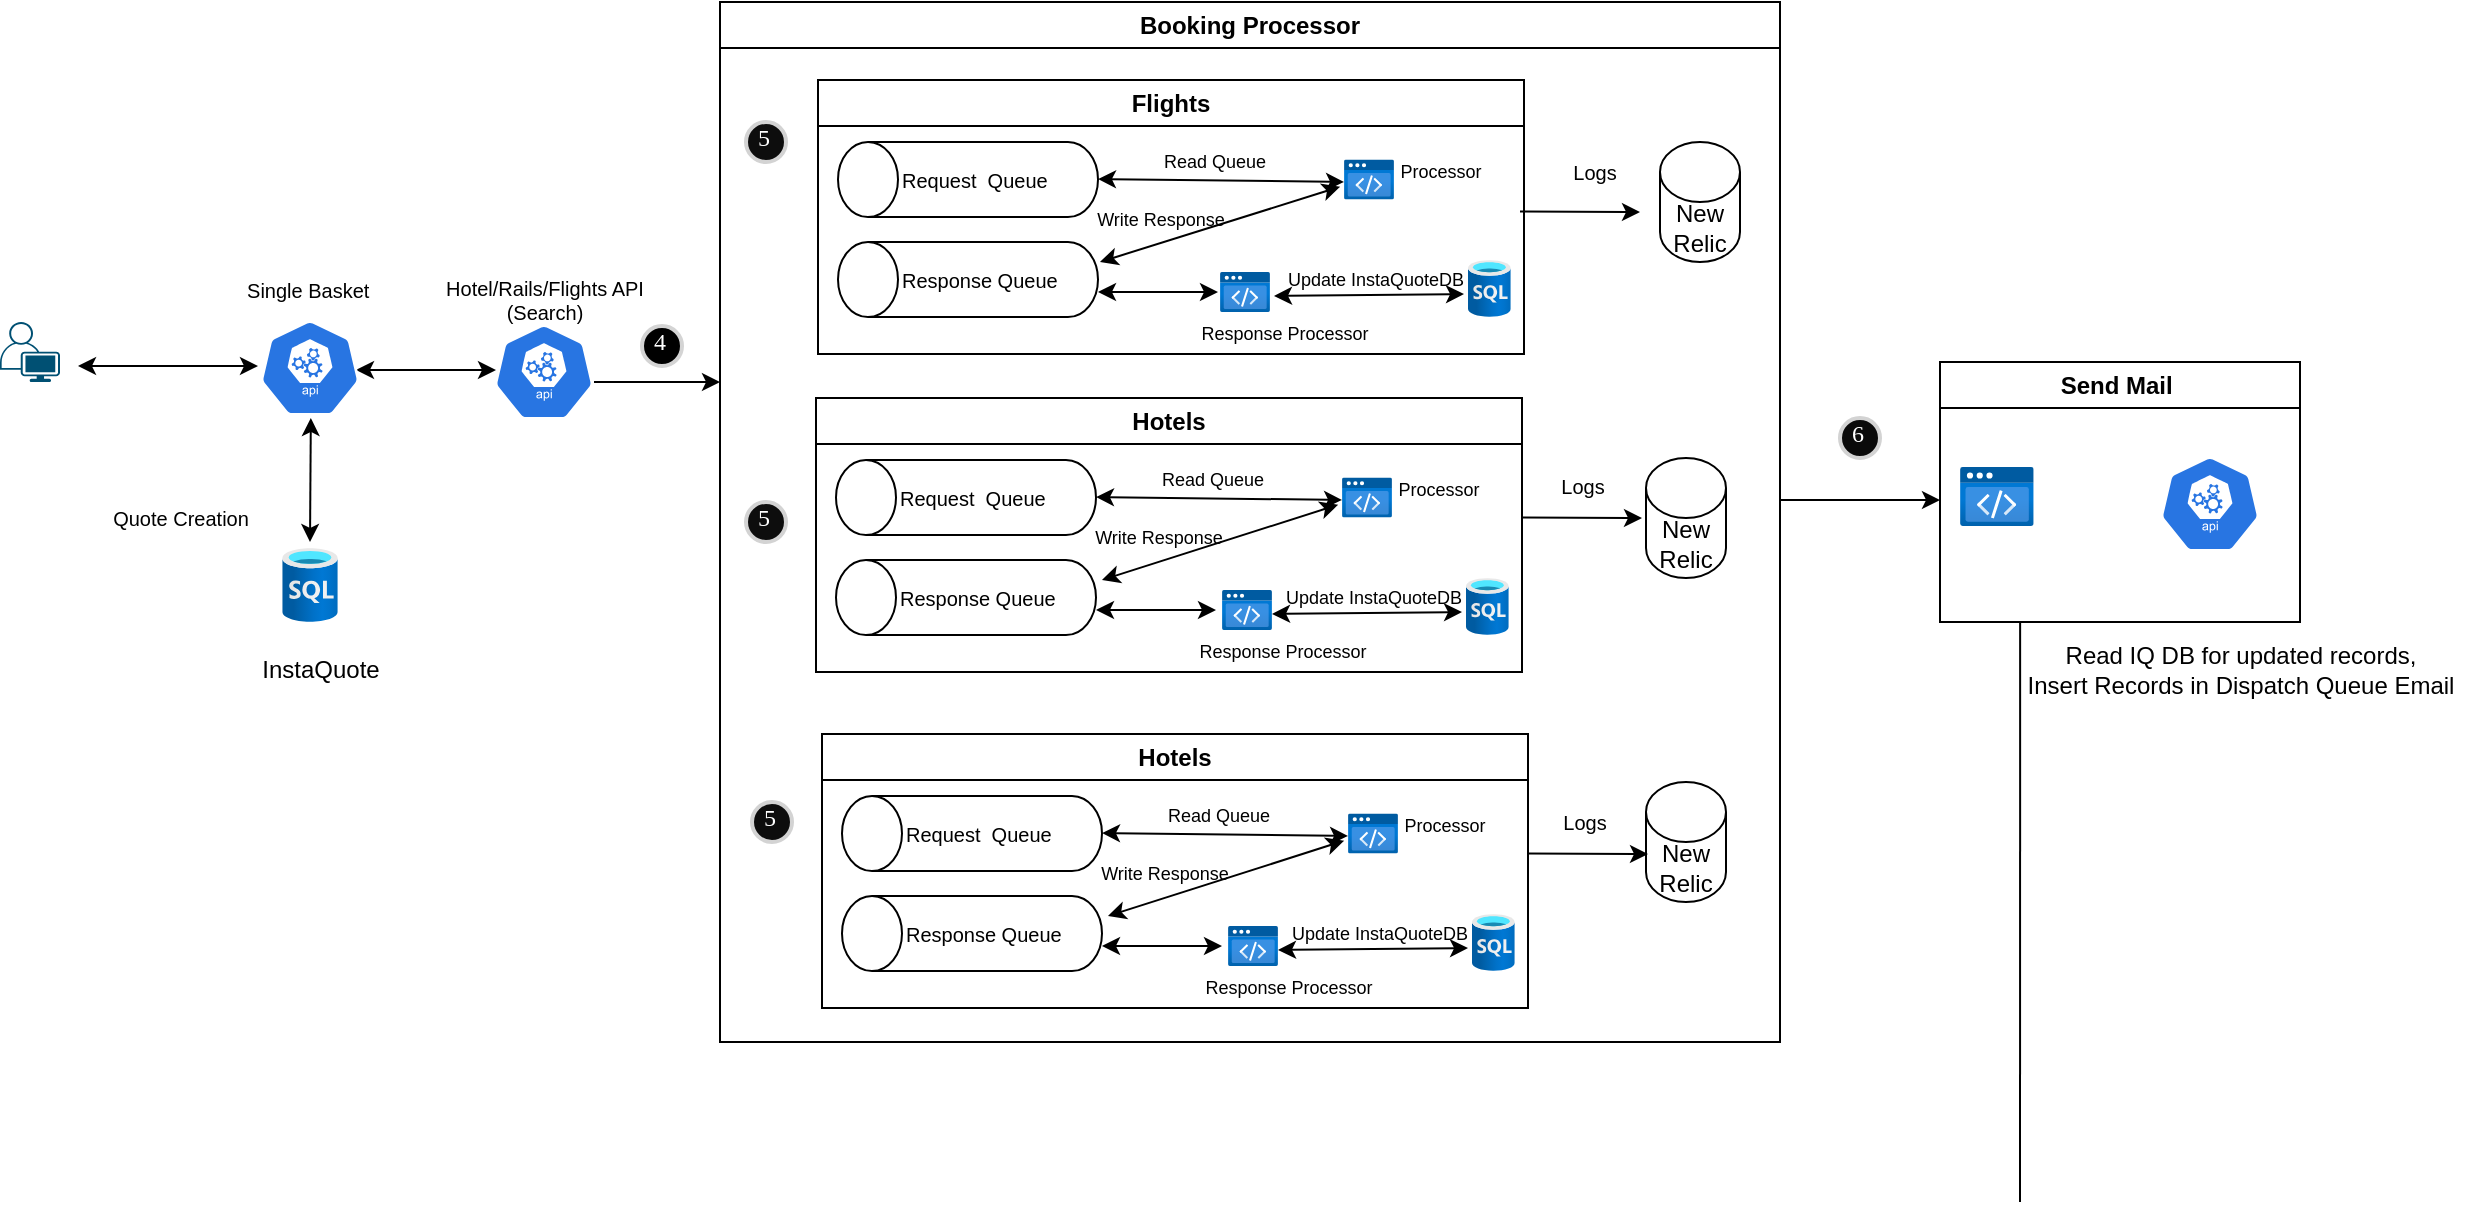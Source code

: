 <mxfile version="21.6.1" type="github">
  <diagram name="Page-1" id="FbxrqBaNDIRw1INJLC_C">
    <mxGraphModel dx="1304" dy="609" grid="1" gridSize="10" guides="1" tooltips="1" connect="1" arrows="1" fold="1" page="1" pageScale="1" pageWidth="1600" pageHeight="900" math="0" shadow="0">
      <root>
        <mxCell id="0" />
        <mxCell id="1" parent="0" />
        <mxCell id="jMU1ia0-qKuCmF8YuJTu-4" value="" style="points=[[0.35,0,0],[0.98,0.51,0],[1,0.71,0],[0.67,1,0],[0,0.795,0],[0,0.65,0]];verticalLabelPosition=bottom;sketch=0;html=1;verticalAlign=top;aspect=fixed;align=center;pointerEvents=1;shape=mxgraph.cisco19.user;fillColor=#005073;strokeColor=none;" vertex="1" parent="1">
          <mxGeometry x="30" y="230" width="30" height="30" as="geometry" />
        </mxCell>
        <mxCell id="jMU1ia0-qKuCmF8YuJTu-32" value="" style="endArrow=classic;startArrow=classic;html=1;rounded=0;entryX=0.607;entryY=1.013;entryDx=0;entryDy=0;entryPerimeter=0;" edge="1" parent="1">
          <mxGeometry width="50" height="50" relative="1" as="geometry">
            <mxPoint x="185" y="340" as="sourcePoint" />
            <mxPoint x="185.42" y="277.995" as="targetPoint" />
          </mxGeometry>
        </mxCell>
        <mxCell id="jMU1ia0-qKuCmF8YuJTu-34" value="" style="endArrow=classic;startArrow=classic;html=1;rounded=0;" edge="1" parent="1">
          <mxGeometry width="50" height="50" relative="1" as="geometry">
            <mxPoint x="69" y="252" as="sourcePoint" />
            <mxPoint x="159" y="252" as="targetPoint" />
          </mxGeometry>
        </mxCell>
        <mxCell id="jMU1ia0-qKuCmF8YuJTu-47" value="" style="endArrow=classic;startArrow=classic;html=1;rounded=0;" edge="1" parent="1">
          <mxGeometry width="50" height="50" relative="1" as="geometry">
            <mxPoint x="208" y="254" as="sourcePoint" />
            <mxPoint x="278" y="254" as="targetPoint" />
          </mxGeometry>
        </mxCell>
        <mxCell id="jMU1ia0-qKuCmF8YuJTu-65" value="Quote Creation" style="text;html=1;align=center;verticalAlign=middle;resizable=0;points=[];autosize=1;strokeColor=none;fillColor=none;fontSize=10;" vertex="1" parent="1">
          <mxGeometry x="75" y="313" width="90" height="30" as="geometry" />
        </mxCell>
        <mxCell id="jMU1ia0-qKuCmF8YuJTu-71" value="Booking Processor" style="swimlane;whiteSpace=wrap;html=1;" vertex="1" parent="1">
          <mxGeometry x="390" y="70" width="530" height="520" as="geometry" />
        </mxCell>
        <mxCell id="jMU1ia0-qKuCmF8YuJTu-115" value="Flights" style="swimlane;whiteSpace=wrap;html=1;fontSize=12;" vertex="1" parent="jMU1ia0-qKuCmF8YuJTu-71">
          <mxGeometry x="49" y="39" width="353" height="137" as="geometry" />
        </mxCell>
        <mxCell id="jMU1ia0-qKuCmF8YuJTu-119" value="&lt;font style=&quot;font-size: 10px;&quot;&gt;Request&amp;nbsp; Queue&lt;span style=&quot;white-space: pre;&quot;&gt;&#x9;&lt;/span&gt;&lt;/font&gt;" style="shape=cylinder3;whiteSpace=wrap;html=1;boundedLbl=1;backgroundOutline=1;size=15;direction=north;align=left;" vertex="1" parent="jMU1ia0-qKuCmF8YuJTu-115">
          <mxGeometry x="10" y="31" width="130" height="37.5" as="geometry" />
        </mxCell>
        <mxCell id="jMU1ia0-qKuCmF8YuJTu-121" value="&lt;span style=&quot;font-size: 10px;&quot;&gt;Response Queue&lt;/span&gt;" style="shape=cylinder3;whiteSpace=wrap;html=1;boundedLbl=1;backgroundOutline=1;size=15;direction=north;align=left;" vertex="1" parent="jMU1ia0-qKuCmF8YuJTu-115">
          <mxGeometry x="10" y="81" width="130" height="37.5" as="geometry" />
        </mxCell>
        <mxCell id="jMU1ia0-qKuCmF8YuJTu-125" value="" style="image;aspect=fixed;html=1;points=[];align=center;fontSize=12;image=img/lib/azure2/preview/Static_Apps.svg;" vertex="1" parent="jMU1ia0-qKuCmF8YuJTu-115">
          <mxGeometry x="263" y="39.75" width="25" height="20" as="geometry" />
        </mxCell>
        <mxCell id="jMU1ia0-qKuCmF8YuJTu-127" value="" style="endArrow=classic;startArrow=classic;html=1;rounded=0;" edge="1" parent="jMU1ia0-qKuCmF8YuJTu-115">
          <mxGeometry width="50" height="50" relative="1" as="geometry">
            <mxPoint x="140" y="49.5" as="sourcePoint" />
            <mxPoint x="263" y="51" as="targetPoint" />
          </mxGeometry>
        </mxCell>
        <mxCell id="jMU1ia0-qKuCmF8YuJTu-128" value="" style="endArrow=classic;startArrow=classic;html=1;rounded=0;" edge="1" parent="jMU1ia0-qKuCmF8YuJTu-115">
          <mxGeometry width="50" height="50" relative="1" as="geometry">
            <mxPoint x="140" y="106" as="sourcePoint" />
            <mxPoint x="200" y="106" as="targetPoint" />
          </mxGeometry>
        </mxCell>
        <mxCell id="jMU1ia0-qKuCmF8YuJTu-131" value="" style="image;aspect=fixed;html=1;points=[];align=center;fontSize=12;image=img/lib/azure2/preview/Time_Series_Data_Sets.svg;" vertex="1" parent="jMU1ia0-qKuCmF8YuJTu-115">
          <mxGeometry x="325" y="90" width="21.38" height="28.5" as="geometry" />
        </mxCell>
        <mxCell id="jMU1ia0-qKuCmF8YuJTu-132" value="" style="endArrow=classic;startArrow=classic;html=1;rounded=0;" edge="1" parent="jMU1ia0-qKuCmF8YuJTu-115">
          <mxGeometry width="50" height="50" relative="1" as="geometry">
            <mxPoint x="228" y="107.96" as="sourcePoint" />
            <mxPoint x="323" y="107" as="targetPoint" />
          </mxGeometry>
        </mxCell>
        <mxCell id="jMU1ia0-qKuCmF8YuJTu-137" value="&lt;font style=&quot;font-size: 9px;&quot;&gt;Processor&lt;/font&gt;" style="text;html=1;align=center;verticalAlign=middle;resizable=0;points=[];autosize=1;strokeColor=none;fillColor=none;fontSize=9;" vertex="1" parent="jMU1ia0-qKuCmF8YuJTu-115">
          <mxGeometry x="281" y="36" width="60" height="20" as="geometry" />
        </mxCell>
        <mxCell id="jMU1ia0-qKuCmF8YuJTu-138" value="Update InstaQuoteDB" style="text;html=1;align=left;verticalAlign=middle;resizable=0;points=[];autosize=1;strokeColor=none;fillColor=none;fontSize=9;" vertex="1" parent="jMU1ia0-qKuCmF8YuJTu-115">
          <mxGeometry x="233" y="90" width="110" height="20" as="geometry" />
        </mxCell>
        <mxCell id="jMU1ia0-qKuCmF8YuJTu-139" value="Read Queue" style="text;html=1;align=center;verticalAlign=middle;resizable=0;points=[];autosize=1;strokeColor=none;fillColor=none;fontSize=9;" vertex="1" parent="jMU1ia0-qKuCmF8YuJTu-115">
          <mxGeometry x="163" y="31" width="70" height="20" as="geometry" />
        </mxCell>
        <mxCell id="jMU1ia0-qKuCmF8YuJTu-140" value="Write Response" style="text;html=1;align=center;verticalAlign=middle;resizable=0;points=[];autosize=1;strokeColor=none;fillColor=none;fontSize=9;" vertex="1" parent="jMU1ia0-qKuCmF8YuJTu-115">
          <mxGeometry x="126" y="59.75" width="90" height="20" as="geometry" />
        </mxCell>
        <mxCell id="jMU1ia0-qKuCmF8YuJTu-141" value="Response Processor" style="text;html=1;align=center;verticalAlign=middle;resizable=0;points=[];autosize=1;strokeColor=none;fillColor=none;fontSize=9;" vertex="1" parent="jMU1ia0-qKuCmF8YuJTu-115">
          <mxGeometry x="178" y="117" width="110" height="20" as="geometry" />
        </mxCell>
        <mxCell id="jMU1ia0-qKuCmF8YuJTu-142" value="" style="endArrow=classic;html=1;rounded=0;" edge="1" parent="jMU1ia0-qKuCmF8YuJTu-71">
          <mxGeometry width="50" height="50" relative="1" as="geometry">
            <mxPoint x="400" y="104.75" as="sourcePoint" />
            <mxPoint x="460" y="105" as="targetPoint" />
          </mxGeometry>
        </mxCell>
        <mxCell id="jMU1ia0-qKuCmF8YuJTu-182" value="5" style="ellipse;whiteSpace=wrap;html=1;aspect=fixed;strokeWidth=2;fontFamily=Tahoma;spacingBottom=4;spacingRight=2;strokeColor=#d3d3d3;fillColor=#0d0d0d;fontColor=#ffffff;" vertex="1" parent="jMU1ia0-qKuCmF8YuJTu-71">
          <mxGeometry x="13" y="60" width="20" height="20" as="geometry" />
        </mxCell>
        <mxCell id="jMU1ia0-qKuCmF8YuJTu-184" value="5" style="ellipse;whiteSpace=wrap;html=1;aspect=fixed;strokeWidth=2;fontFamily=Tahoma;spacingBottom=4;spacingRight=2;strokeColor=#d3d3d3;fillColor=#0d0d0d;fontColor=#ffffff;" vertex="1" parent="jMU1ia0-qKuCmF8YuJTu-71">
          <mxGeometry x="13" y="250" width="20" height="20" as="geometry" />
        </mxCell>
        <mxCell id="jMU1ia0-qKuCmF8YuJTu-185" value="5" style="ellipse;whiteSpace=wrap;html=1;aspect=fixed;strokeWidth=2;fontFamily=Tahoma;spacingBottom=4;spacingRight=2;strokeColor=#d3d3d3;fillColor=#0d0d0d;fontColor=#ffffff;" vertex="1" parent="jMU1ia0-qKuCmF8YuJTu-71">
          <mxGeometry x="16" y="400" width="20" height="20" as="geometry" />
        </mxCell>
        <mxCell id="jMU1ia0-qKuCmF8YuJTu-186" value="New Relic" style="shape=cylinder3;whiteSpace=wrap;html=1;boundedLbl=1;backgroundOutline=1;size=15;" vertex="1" parent="jMU1ia0-qKuCmF8YuJTu-71">
          <mxGeometry x="463" y="228" width="40" height="60" as="geometry" />
        </mxCell>
        <mxCell id="jMU1ia0-qKuCmF8YuJTu-187" value="New Relic" style="shape=cylinder3;whiteSpace=wrap;html=1;boundedLbl=1;backgroundOutline=1;size=15;" vertex="1" parent="jMU1ia0-qKuCmF8YuJTu-71">
          <mxGeometry x="470" y="70" width="40" height="60" as="geometry" />
        </mxCell>
        <mxCell id="jMU1ia0-qKuCmF8YuJTu-190" value="New Relic" style="shape=cylinder3;whiteSpace=wrap;html=1;boundedLbl=1;backgroundOutline=1;size=15;" vertex="1" parent="jMU1ia0-qKuCmF8YuJTu-71">
          <mxGeometry x="463" y="390" width="40" height="60" as="geometry" />
        </mxCell>
        <mxCell id="jMU1ia0-qKuCmF8YuJTu-94" value="" style="sketch=0;html=1;dashed=0;whitespace=wrap;fillColor=#2875E2;strokeColor=#ffffff;points=[[0.005,0.63,0],[0.1,0.2,0],[0.9,0.2,0],[0.5,0,0],[0.995,0.63,0],[0.72,0.99,0],[0.5,1,0],[0.28,0.99,0]];verticalLabelPosition=bottom;align=center;verticalAlign=top;shape=mxgraph.kubernetes.icon;prIcon=api" vertex="1" parent="1">
          <mxGeometry x="160" y="229" width="50" height="48" as="geometry" />
        </mxCell>
        <mxCell id="jMU1ia0-qKuCmF8YuJTu-95" value="Single Basket&amp;nbsp;" style="text;html=1;align=center;verticalAlign=middle;resizable=0;points=[];autosize=1;strokeColor=none;fillColor=none;fontSize=10;" vertex="1" parent="1">
          <mxGeometry x="140" y="199" width="90" height="30" as="geometry" />
        </mxCell>
        <mxCell id="jMU1ia0-qKuCmF8YuJTu-96" value="" style="sketch=0;html=1;dashed=0;whitespace=wrap;fillColor=#2875E2;strokeColor=#ffffff;points=[[0.005,0.63,0],[0.1,0.2,0],[0.9,0.2,0],[0.5,0,0],[0.995,0.63,0],[0.72,0.99,0],[0.5,1,0],[0.28,0.99,0]];verticalLabelPosition=bottom;align=center;verticalAlign=top;shape=mxgraph.kubernetes.icon;prIcon=api" vertex="1" parent="1">
          <mxGeometry x="277" y="231" width="50" height="48" as="geometry" />
        </mxCell>
        <mxCell id="jMU1ia0-qKuCmF8YuJTu-97" value="Hotel/Rails/Flights API &lt;br&gt;(Search)" style="text;html=1;align=center;verticalAlign=middle;resizable=0;points=[];autosize=1;strokeColor=none;fillColor=none;fontSize=10;" vertex="1" parent="1">
          <mxGeometry x="242" y="199" width="120" height="40" as="geometry" />
        </mxCell>
        <mxCell id="jMU1ia0-qKuCmF8YuJTu-100" value="" style="shape=image;html=1;verticalAlign=top;verticalLabelPosition=bottom;labelBackgroundColor=#ffffff;imageAspect=0;aspect=fixed;image=https://cdn0.iconfinder.com/data/icons/phosphor-fill-vol-3/256/number-circle-one-fill-128.png" vertex="1" parent="1">
          <mxGeometry x="86" y="229" width="20" height="20" as="geometry" />
        </mxCell>
        <mxCell id="jMU1ia0-qKuCmF8YuJTu-101" value="" style="shape=image;html=1;verticalAlign=top;verticalLabelPosition=bottom;labelBackgroundColor=#ffffff;imageAspect=0;aspect=fixed;image=https://cdn0.iconfinder.com/data/icons/phosphor-fill-vol-3/256/number-circle-two-fill-128.png" vertex="1" parent="1">
          <mxGeometry x="230" y="229" width="20" height="20" as="geometry" />
        </mxCell>
        <mxCell id="jMU1ia0-qKuCmF8YuJTu-103" value="" style="shape=image;html=1;verticalAlign=top;verticalLabelPosition=bottom;labelBackgroundColor=#ffffff;imageAspect=0;aspect=fixed;image=https://cdn0.iconfinder.com/data/icons/phosphor-fill-vol-3/256/number-circle-three-fill-128.png" vertex="1" parent="1">
          <mxGeometry x="160" y="300" width="20" height="20" as="geometry" />
        </mxCell>
        <mxCell id="jMU1ia0-qKuCmF8YuJTu-109" value="4" style="ellipse;whiteSpace=wrap;html=1;aspect=fixed;strokeWidth=2;fontFamily=Tahoma;spacingBottom=4;spacingRight=2;strokeColor=#d4d4d4;fontColor=#ffffff;fillStyle=solid;fillColor=#000000;" vertex="1" parent="1">
          <mxGeometry x="351" y="232" width="20" height="20" as="geometry" />
        </mxCell>
        <mxCell id="jMU1ia0-qKuCmF8YuJTu-114" value="InstaQuote" style="text;html=1;align=center;verticalAlign=middle;resizable=0;points=[];autosize=1;strokeColor=none;fillColor=none;" vertex="1" parent="1">
          <mxGeometry x="150" y="389" width="80" height="30" as="geometry" />
        </mxCell>
        <mxCell id="jMU1ia0-qKuCmF8YuJTu-124" value="" style="image;aspect=fixed;html=1;points=[];align=center;fontSize=12;image=img/lib/azure2/preview/Time_Series_Data_Sets.svg;" vertex="1" parent="1">
          <mxGeometry x="171.13" y="343" width="27.75" height="37" as="geometry" />
        </mxCell>
        <mxCell id="jMU1ia0-qKuCmF8YuJTu-126" value="" style="image;aspect=fixed;html=1;points=[];align=center;fontSize=12;image=img/lib/azure2/preview/Static_Apps.svg;" vertex="1" parent="1">
          <mxGeometry x="640" y="205" width="25" height="20" as="geometry" />
        </mxCell>
        <mxCell id="jMU1ia0-qKuCmF8YuJTu-129" value="" style="endArrow=classic;startArrow=classic;html=1;rounded=0;entryX=-0.076;entryY=0.68;entryDx=0;entryDy=0;entryPerimeter=0;" edge="1" parent="1" target="jMU1ia0-qKuCmF8YuJTu-125">
          <mxGeometry width="50" height="50" relative="1" as="geometry">
            <mxPoint x="580" y="200" as="sourcePoint" />
            <mxPoint x="640" y="160" as="targetPoint" />
          </mxGeometry>
        </mxCell>
        <mxCell id="jMU1ia0-qKuCmF8YuJTu-133" value="" style="endArrow=classic;html=1;rounded=0;" edge="1" parent="1">
          <mxGeometry width="50" height="50" relative="1" as="geometry">
            <mxPoint x="327" y="260" as="sourcePoint" />
            <mxPoint x="390" y="260" as="targetPoint" />
          </mxGeometry>
        </mxCell>
        <mxCell id="jMU1ia0-qKuCmF8YuJTu-144" value="Logs" style="text;html=1;align=center;verticalAlign=middle;resizable=0;points=[];autosize=1;strokeColor=none;fillColor=none;fontSize=10;" vertex="1" parent="1">
          <mxGeometry x="802" y="140" width="50" height="30" as="geometry" />
        </mxCell>
        <mxCell id="jMU1ia0-qKuCmF8YuJTu-145" value="Hotels" style="swimlane;whiteSpace=wrap;html=1;fontSize=12;" vertex="1" parent="1">
          <mxGeometry x="438" y="268" width="353" height="137" as="geometry" />
        </mxCell>
        <mxCell id="jMU1ia0-qKuCmF8YuJTu-146" value="&lt;font style=&quot;font-size: 10px;&quot;&gt;Request&amp;nbsp; Queue&lt;span style=&quot;white-space: pre;&quot;&gt;&#x9;&lt;/span&gt;&lt;/font&gt;" style="shape=cylinder3;whiteSpace=wrap;html=1;boundedLbl=1;backgroundOutline=1;size=15;direction=north;align=left;" vertex="1" parent="jMU1ia0-qKuCmF8YuJTu-145">
          <mxGeometry x="10" y="31" width="130" height="37.5" as="geometry" />
        </mxCell>
        <mxCell id="jMU1ia0-qKuCmF8YuJTu-147" value="&lt;span style=&quot;font-size: 10px;&quot;&gt;Response Queue&lt;/span&gt;" style="shape=cylinder3;whiteSpace=wrap;html=1;boundedLbl=1;backgroundOutline=1;size=15;direction=north;align=left;" vertex="1" parent="jMU1ia0-qKuCmF8YuJTu-145">
          <mxGeometry x="10" y="81" width="130" height="37.5" as="geometry" />
        </mxCell>
        <mxCell id="jMU1ia0-qKuCmF8YuJTu-148" value="" style="image;aspect=fixed;html=1;points=[];align=center;fontSize=12;image=img/lib/azure2/preview/Static_Apps.svg;" vertex="1" parent="jMU1ia0-qKuCmF8YuJTu-145">
          <mxGeometry x="263" y="39.75" width="25" height="20" as="geometry" />
        </mxCell>
        <mxCell id="jMU1ia0-qKuCmF8YuJTu-149" value="" style="endArrow=classic;startArrow=classic;html=1;rounded=0;" edge="1" parent="jMU1ia0-qKuCmF8YuJTu-145">
          <mxGeometry width="50" height="50" relative="1" as="geometry">
            <mxPoint x="140" y="49.5" as="sourcePoint" />
            <mxPoint x="263" y="51" as="targetPoint" />
          </mxGeometry>
        </mxCell>
        <mxCell id="jMU1ia0-qKuCmF8YuJTu-150" value="" style="endArrow=classic;startArrow=classic;html=1;rounded=0;" edge="1" parent="jMU1ia0-qKuCmF8YuJTu-145">
          <mxGeometry width="50" height="50" relative="1" as="geometry">
            <mxPoint x="140" y="106" as="sourcePoint" />
            <mxPoint x="200" y="106" as="targetPoint" />
          </mxGeometry>
        </mxCell>
        <mxCell id="jMU1ia0-qKuCmF8YuJTu-151" value="" style="image;aspect=fixed;html=1;points=[];align=center;fontSize=12;image=img/lib/azure2/preview/Time_Series_Data_Sets.svg;" vertex="1" parent="jMU1ia0-qKuCmF8YuJTu-145">
          <mxGeometry x="325" y="90" width="21.38" height="28.5" as="geometry" />
        </mxCell>
        <mxCell id="jMU1ia0-qKuCmF8YuJTu-152" value="" style="endArrow=classic;startArrow=classic;html=1;rounded=0;" edge="1" parent="jMU1ia0-qKuCmF8YuJTu-145">
          <mxGeometry width="50" height="50" relative="1" as="geometry">
            <mxPoint x="228" y="107.96" as="sourcePoint" />
            <mxPoint x="323" y="107" as="targetPoint" />
          </mxGeometry>
        </mxCell>
        <mxCell id="jMU1ia0-qKuCmF8YuJTu-153" value="&lt;font style=&quot;font-size: 9px;&quot;&gt;Processor&lt;/font&gt;" style="text;html=1;align=center;verticalAlign=middle;resizable=0;points=[];autosize=1;strokeColor=none;fillColor=none;fontSize=9;" vertex="1" parent="jMU1ia0-qKuCmF8YuJTu-145">
          <mxGeometry x="281" y="36" width="60" height="20" as="geometry" />
        </mxCell>
        <mxCell id="jMU1ia0-qKuCmF8YuJTu-154" value="Update InstaQuoteDB" style="text;html=1;align=left;verticalAlign=middle;resizable=0;points=[];autosize=1;strokeColor=none;fillColor=none;fontSize=9;" vertex="1" parent="jMU1ia0-qKuCmF8YuJTu-145">
          <mxGeometry x="233" y="90" width="110" height="20" as="geometry" />
        </mxCell>
        <mxCell id="jMU1ia0-qKuCmF8YuJTu-155" value="Read Queue" style="text;html=1;align=center;verticalAlign=middle;resizable=0;points=[];autosize=1;strokeColor=none;fillColor=none;fontSize=9;" vertex="1" parent="jMU1ia0-qKuCmF8YuJTu-145">
          <mxGeometry x="163" y="31" width="70" height="20" as="geometry" />
        </mxCell>
        <mxCell id="jMU1ia0-qKuCmF8YuJTu-156" value="Write Response" style="text;html=1;align=center;verticalAlign=middle;resizable=0;points=[];autosize=1;strokeColor=none;fillColor=none;fontSize=9;" vertex="1" parent="jMU1ia0-qKuCmF8YuJTu-145">
          <mxGeometry x="126" y="59.75" width="90" height="20" as="geometry" />
        </mxCell>
        <mxCell id="jMU1ia0-qKuCmF8YuJTu-157" value="Response Processor" style="text;html=1;align=center;verticalAlign=middle;resizable=0;points=[];autosize=1;strokeColor=none;fillColor=none;fontSize=9;" vertex="1" parent="jMU1ia0-qKuCmF8YuJTu-145">
          <mxGeometry x="178" y="117" width="110" height="20" as="geometry" />
        </mxCell>
        <mxCell id="jMU1ia0-qKuCmF8YuJTu-158" value="" style="endArrow=classic;html=1;rounded=0;" edge="1" parent="1">
          <mxGeometry width="50" height="50" relative="1" as="geometry">
            <mxPoint x="791" y="327.75" as="sourcePoint" />
            <mxPoint x="851" y="328" as="targetPoint" />
          </mxGeometry>
        </mxCell>
        <mxCell id="jMU1ia0-qKuCmF8YuJTu-159" value="" style="image;aspect=fixed;html=1;points=[];align=center;fontSize=12;image=img/lib/azure2/preview/Static_Apps.svg;" vertex="1" parent="1">
          <mxGeometry x="641" y="364" width="25" height="20" as="geometry" />
        </mxCell>
        <mxCell id="jMU1ia0-qKuCmF8YuJTu-160" value="" style="endArrow=classic;startArrow=classic;html=1;rounded=0;entryX=-0.076;entryY=0.68;entryDx=0;entryDy=0;entryPerimeter=0;" edge="1" parent="1" target="jMU1ia0-qKuCmF8YuJTu-148">
          <mxGeometry width="50" height="50" relative="1" as="geometry">
            <mxPoint x="581" y="359" as="sourcePoint" />
            <mxPoint x="641" y="319" as="targetPoint" />
          </mxGeometry>
        </mxCell>
        <mxCell id="jMU1ia0-qKuCmF8YuJTu-161" value="Logs" style="text;html=1;align=center;verticalAlign=middle;resizable=0;points=[];autosize=1;strokeColor=none;fillColor=none;fontSize=10;" vertex="1" parent="1">
          <mxGeometry x="796" y="297" width="50" height="30" as="geometry" />
        </mxCell>
        <mxCell id="jMU1ia0-qKuCmF8YuJTu-191" value="Hotels" style="swimlane;whiteSpace=wrap;html=1;fontSize=12;" vertex="1" parent="1">
          <mxGeometry x="441" y="436" width="353" height="137" as="geometry" />
        </mxCell>
        <mxCell id="jMU1ia0-qKuCmF8YuJTu-192" value="&lt;font style=&quot;font-size: 10px;&quot;&gt;Request&amp;nbsp; Queue&lt;span style=&quot;white-space: pre;&quot;&gt;&#x9;&lt;/span&gt;&lt;/font&gt;" style="shape=cylinder3;whiteSpace=wrap;html=1;boundedLbl=1;backgroundOutline=1;size=15;direction=north;align=left;" vertex="1" parent="jMU1ia0-qKuCmF8YuJTu-191">
          <mxGeometry x="10" y="31" width="130" height="37.5" as="geometry" />
        </mxCell>
        <mxCell id="jMU1ia0-qKuCmF8YuJTu-193" value="&lt;span style=&quot;font-size: 10px;&quot;&gt;Response Queue&lt;/span&gt;" style="shape=cylinder3;whiteSpace=wrap;html=1;boundedLbl=1;backgroundOutline=1;size=15;direction=north;align=left;" vertex="1" parent="jMU1ia0-qKuCmF8YuJTu-191">
          <mxGeometry x="10" y="81" width="130" height="37.5" as="geometry" />
        </mxCell>
        <mxCell id="jMU1ia0-qKuCmF8YuJTu-194" value="" style="image;aspect=fixed;html=1;points=[];align=center;fontSize=12;image=img/lib/azure2/preview/Static_Apps.svg;" vertex="1" parent="jMU1ia0-qKuCmF8YuJTu-191">
          <mxGeometry x="263" y="39.75" width="25" height="20" as="geometry" />
        </mxCell>
        <mxCell id="jMU1ia0-qKuCmF8YuJTu-195" value="" style="endArrow=classic;startArrow=classic;html=1;rounded=0;" edge="1" parent="jMU1ia0-qKuCmF8YuJTu-191">
          <mxGeometry width="50" height="50" relative="1" as="geometry">
            <mxPoint x="140" y="49.5" as="sourcePoint" />
            <mxPoint x="263" y="51" as="targetPoint" />
          </mxGeometry>
        </mxCell>
        <mxCell id="jMU1ia0-qKuCmF8YuJTu-196" value="" style="endArrow=classic;startArrow=classic;html=1;rounded=0;" edge="1" parent="jMU1ia0-qKuCmF8YuJTu-191">
          <mxGeometry width="50" height="50" relative="1" as="geometry">
            <mxPoint x="140" y="106" as="sourcePoint" />
            <mxPoint x="200" y="106" as="targetPoint" />
          </mxGeometry>
        </mxCell>
        <mxCell id="jMU1ia0-qKuCmF8YuJTu-197" value="" style="image;aspect=fixed;html=1;points=[];align=center;fontSize=12;image=img/lib/azure2/preview/Time_Series_Data_Sets.svg;" vertex="1" parent="jMU1ia0-qKuCmF8YuJTu-191">
          <mxGeometry x="325" y="90" width="21.38" height="28.5" as="geometry" />
        </mxCell>
        <mxCell id="jMU1ia0-qKuCmF8YuJTu-198" value="" style="endArrow=classic;startArrow=classic;html=1;rounded=0;" edge="1" parent="jMU1ia0-qKuCmF8YuJTu-191">
          <mxGeometry width="50" height="50" relative="1" as="geometry">
            <mxPoint x="228" y="107.96" as="sourcePoint" />
            <mxPoint x="323" y="107" as="targetPoint" />
          </mxGeometry>
        </mxCell>
        <mxCell id="jMU1ia0-qKuCmF8YuJTu-199" value="&lt;font style=&quot;font-size: 9px;&quot;&gt;Processor&lt;/font&gt;" style="text;html=1;align=center;verticalAlign=middle;resizable=0;points=[];autosize=1;strokeColor=none;fillColor=none;fontSize=9;" vertex="1" parent="jMU1ia0-qKuCmF8YuJTu-191">
          <mxGeometry x="281" y="36" width="60" height="20" as="geometry" />
        </mxCell>
        <mxCell id="jMU1ia0-qKuCmF8YuJTu-200" value="Update InstaQuoteDB" style="text;html=1;align=left;verticalAlign=middle;resizable=0;points=[];autosize=1;strokeColor=none;fillColor=none;fontSize=9;" vertex="1" parent="jMU1ia0-qKuCmF8YuJTu-191">
          <mxGeometry x="233" y="90" width="110" height="20" as="geometry" />
        </mxCell>
        <mxCell id="jMU1ia0-qKuCmF8YuJTu-201" value="Read Queue" style="text;html=1;align=center;verticalAlign=middle;resizable=0;points=[];autosize=1;strokeColor=none;fillColor=none;fontSize=9;" vertex="1" parent="jMU1ia0-qKuCmF8YuJTu-191">
          <mxGeometry x="163" y="31" width="70" height="20" as="geometry" />
        </mxCell>
        <mxCell id="jMU1ia0-qKuCmF8YuJTu-202" value="Write Response" style="text;html=1;align=center;verticalAlign=middle;resizable=0;points=[];autosize=1;strokeColor=none;fillColor=none;fontSize=9;" vertex="1" parent="jMU1ia0-qKuCmF8YuJTu-191">
          <mxGeometry x="126" y="59.75" width="90" height="20" as="geometry" />
        </mxCell>
        <mxCell id="jMU1ia0-qKuCmF8YuJTu-203" value="Response Processor" style="text;html=1;align=center;verticalAlign=middle;resizable=0;points=[];autosize=1;strokeColor=none;fillColor=none;fontSize=9;" vertex="1" parent="jMU1ia0-qKuCmF8YuJTu-191">
          <mxGeometry x="178" y="117" width="110" height="20" as="geometry" />
        </mxCell>
        <mxCell id="jMU1ia0-qKuCmF8YuJTu-204" value="" style="endArrow=classic;html=1;rounded=0;" edge="1" parent="1">
          <mxGeometry width="50" height="50" relative="1" as="geometry">
            <mxPoint x="794" y="495.75" as="sourcePoint" />
            <mxPoint x="854" y="496" as="targetPoint" />
          </mxGeometry>
        </mxCell>
        <mxCell id="jMU1ia0-qKuCmF8YuJTu-205" value="" style="image;aspect=fixed;html=1;points=[];align=center;fontSize=12;image=img/lib/azure2/preview/Static_Apps.svg;" vertex="1" parent="1">
          <mxGeometry x="644" y="532" width="25" height="20" as="geometry" />
        </mxCell>
        <mxCell id="jMU1ia0-qKuCmF8YuJTu-206" value="" style="endArrow=classic;startArrow=classic;html=1;rounded=0;entryX=-0.076;entryY=0.68;entryDx=0;entryDy=0;entryPerimeter=0;" edge="1" parent="1" target="jMU1ia0-qKuCmF8YuJTu-194">
          <mxGeometry width="50" height="50" relative="1" as="geometry">
            <mxPoint x="584" y="527" as="sourcePoint" />
            <mxPoint x="644" y="487" as="targetPoint" />
          </mxGeometry>
        </mxCell>
        <mxCell id="jMU1ia0-qKuCmF8YuJTu-207" value="Logs" style="text;html=1;align=center;verticalAlign=middle;resizable=0;points=[];autosize=1;strokeColor=none;fillColor=none;fontSize=10;" vertex="1" parent="1">
          <mxGeometry x="797" y="465" width="50" height="30" as="geometry" />
        </mxCell>
        <mxCell id="jMU1ia0-qKuCmF8YuJTu-208" value="Send Mail&amp;nbsp;" style="swimlane;whiteSpace=wrap;html=1;" vertex="1" parent="1">
          <mxGeometry x="1000" y="250" width="180" height="130" as="geometry" />
        </mxCell>
        <mxCell id="jMU1ia0-qKuCmF8YuJTu-214" value="" style="image;aspect=fixed;html=1;points=[];align=center;fontSize=12;image=img/lib/azure2/preview/Static_Apps.svg;" vertex="1" parent="jMU1ia0-qKuCmF8YuJTu-208">
          <mxGeometry x="10" y="52.5" width="36.88" height="29.5" as="geometry" />
        </mxCell>
        <mxCell id="jMU1ia0-qKuCmF8YuJTu-217" value="" style="sketch=0;html=1;dashed=0;whitespace=wrap;fillColor=#2875E2;strokeColor=#ffffff;points=[[0.005,0.63,0],[0.1,0.2,0],[0.9,0.2,0],[0.5,0,0],[0.995,0.63,0],[0.72,0.99,0],[0.5,1,0],[0.28,0.99,0]];verticalLabelPosition=bottom;align=center;verticalAlign=top;shape=mxgraph.kubernetes.icon;prIcon=api" vertex="1" parent="jMU1ia0-qKuCmF8YuJTu-208">
          <mxGeometry x="110" y="47" width="50" height="48" as="geometry" />
        </mxCell>
        <mxCell id="jMU1ia0-qKuCmF8YuJTu-212" value="" style="endArrow=classic;html=1;rounded=0;" edge="1" parent="1">
          <mxGeometry width="50" height="50" relative="1" as="geometry">
            <mxPoint x="920" y="319" as="sourcePoint" />
            <mxPoint x="1000" y="319" as="targetPoint" />
          </mxGeometry>
        </mxCell>
        <mxCell id="jMU1ia0-qKuCmF8YuJTu-213" value="6" style="ellipse;whiteSpace=wrap;html=1;aspect=fixed;strokeWidth=2;fontFamily=Tahoma;spacingBottom=4;spacingRight=2;strokeColor=#d3d3d3;fontColor=#ffffff;fillColor=#0a0a0a;" vertex="1" parent="1">
          <mxGeometry x="950" y="278" width="20" height="20" as="geometry" />
        </mxCell>
        <mxCell id="jMU1ia0-qKuCmF8YuJTu-215" value="Read IQ DB for updated records, &lt;br&gt;Insert Records in Dispatch Queue Email" style="text;html=1;align=center;verticalAlign=middle;resizable=0;points=[];autosize=1;strokeColor=none;fillColor=none;flipH=1;flipV=1;" vertex="1" parent="1">
          <mxGeometry x="1030" y="384" width="240" height="40" as="geometry" />
        </mxCell>
        <mxCell id="jMU1ia0-qKuCmF8YuJTu-216" value="" style="endArrow=none;html=1;rounded=0;startArrow=none;startFill=0;endFill=0;exitX=0.958;exitY=1.1;exitDx=0;exitDy=0;exitPerimeter=0;" edge="1" parent="1" source="jMU1ia0-qKuCmF8YuJTu-215">
          <mxGeometry width="50" height="50" relative="1" as="geometry">
            <mxPoint x="1031" y="390" as="sourcePoint" />
            <mxPoint x="1040" y="670" as="targetPoint" />
          </mxGeometry>
        </mxCell>
      </root>
    </mxGraphModel>
  </diagram>
</mxfile>
